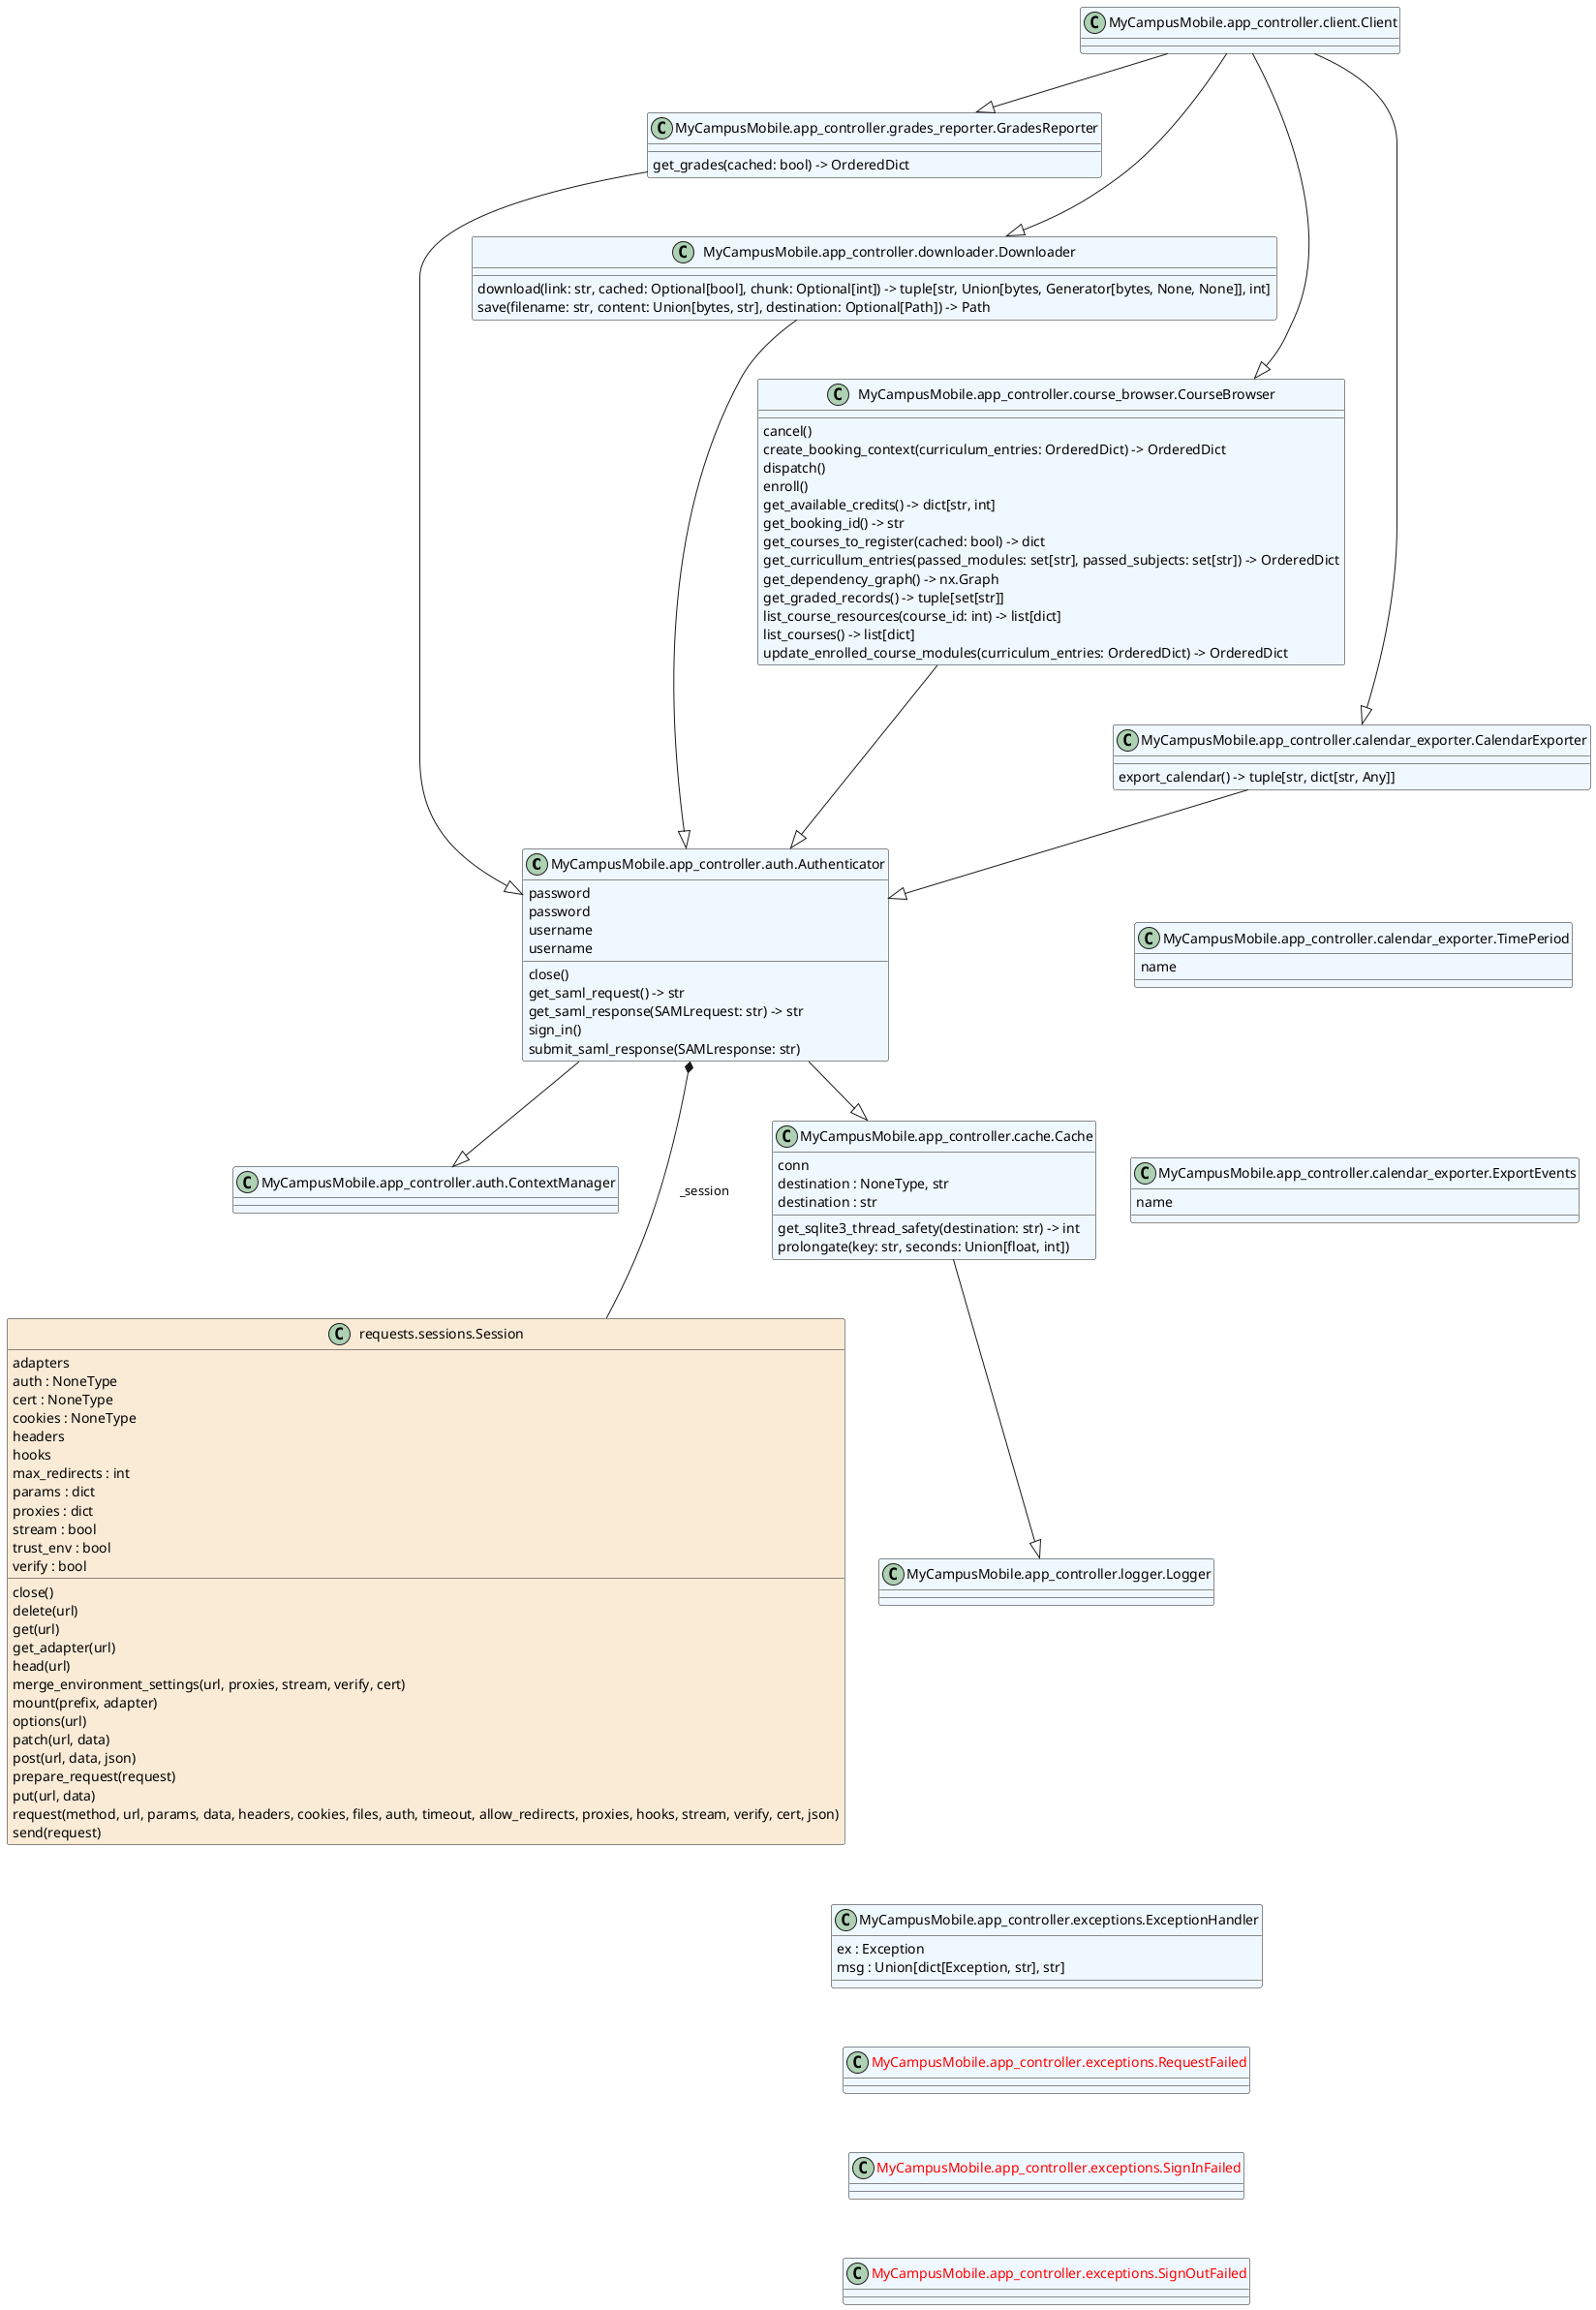 @startuml
set namespaceSeparator none
class "MyCampusMobile.app_controller.auth.Authenticator" as MyCampusMobile.app_controller.auth.Authenticator #aliceblue {
  password
  password
  username
  username
  close()
  get_saml_request() -> str
  get_saml_response(SAMLrequest: str) -> str
  sign_in()
  submit_saml_response(SAMLresponse: str)
}
class "MyCampusMobile.app_controller.auth.ContextManager" as MyCampusMobile.app_controller.auth.ContextManager #aliceblue {
}
class "MyCampusMobile.app_controller.cache.Cache" as MyCampusMobile.app_controller.cache.Cache #aliceblue {
  conn
  destination : NoneType, str
  destination : str
  get_sqlite3_thread_safety(destination: str) -> int
  prolongate(key: str, seconds: Union[float, int])
}
together {
  class "MyCampusMobile.app_controller.calendar_exporter.CalendarExporter" as MyCampusMobile.app_controller.calendar_exporter.CalendarExporter #aliceblue {
    export_calendar() -> tuple[str, dict[str, Any]]
  }
  class "MyCampusMobile.app_controller.calendar_exporter.ExportEvents" as MyCampusMobile.app_controller.calendar_exporter.ExportEvents #aliceblue {
    name
  }
  class "MyCampusMobile.app_controller.calendar_exporter.TimePeriod" as MyCampusMobile.app_controller.calendar_exporter.TimePeriod #aliceblue {
    name
  }
}
class "MyCampusMobile.app_controller.client.Client" as MyCampusMobile.app_controller.client.Client #aliceblue {
}
class "MyCampusMobile.app_controller.course_browser.CourseBrowser" as MyCampusMobile.app_controller.course_browser.CourseBrowser #aliceblue {
  cancel()
  create_booking_context(curriculum_entries: OrderedDict) -> OrderedDict
  dispatch()
  enroll()
  get_available_credits() -> dict[str, int]
  get_booking_id() -> str
  get_courses_to_register(cached: bool) -> dict
  get_curricullum_entries(passed_modules: set[str], passed_subjects: set[str]) -> OrderedDict
  get_dependency_graph() -> nx.Graph
  get_graded_records() -> tuple[set[str]]
  list_course_resources(course_id: int) -> list[dict]
  list_courses() -> list[dict]
  update_enrolled_course_modules(curriculum_entries: OrderedDict) -> OrderedDict
}
class "MyCampusMobile.app_controller.downloader.Downloader" as MyCampusMobile.app_controller.downloader.Downloader #aliceblue {
  download(link: str, cached: Optional[bool], chunk: Optional[int]) -> tuple[str, Union[bytes, Generator[bytes, None, None]], int]
  save(filename: str, content: Union[bytes, str], destination: Optional[Path]) -> Path
}
together {
  class "MyCampusMobile.app_controller.exceptions.ExceptionHandler" as MyCampusMobile.app_controller.exceptions.ExceptionHandler #aliceblue {
    ex : Exception
    msg : Union[dict[Exception, str], str]
  }
  class "<color:red>MyCampusMobile.app_controller.exceptions.RequestFailed</color>" as MyCampusMobile.app_controller.exceptions.RequestFailed #aliceblue {
  }
  class "<color:red>MyCampusMobile.app_controller.exceptions.SignInFailed</color>" as MyCampusMobile.app_controller.exceptions.SignInFailed #aliceblue {
  }
  class "<color:red>MyCampusMobile.app_controller.exceptions.SignOutFailed</color>" as MyCampusMobile.app_controller.exceptions.SignOutFailed #aliceblue {
  }
}
class "MyCampusMobile.app_controller.grades_reporter.GradesReporter" as MyCampusMobile.app_controller.grades_reporter.GradesReporter #aliceblue {
  get_grades(cached: bool) -> OrderedDict
}
class "MyCampusMobile.app_controller.logger.Logger" as MyCampusMobile.app_controller.logger.Logger #aliceblue {
}
class "requests.sessions.Session" as requests.sessions.Session #antiquewhite {
  adapters
  auth : NoneType
  cert : NoneType
  cookies : NoneType
  headers
  hooks
  max_redirects : int
  params : dict
  proxies : dict
  stream : bool
  trust_env : bool
  verify : bool
  close()
  delete(url)
  get(url)
  get_adapter(url)
  head(url)
  merge_environment_settings(url, proxies, stream, verify, cert)
  mount(prefix, adapter)
  options(url)
  patch(url, data)
  post(url, data, json)
  prepare_request(request)
  put(url, data)
  request(method, url, params, data, headers, cookies, files, auth, timeout, allow_redirects, proxies, hooks, stream, verify, cert, json)
  send(request)
}
MyCampusMobile.app_controller.auth.Authenticator --|> MyCampusMobile.app_controller.auth.ContextManager
MyCampusMobile.app_controller.auth.Authenticator --|> MyCampusMobile.app_controller.cache.Cache
MyCampusMobile.app_controller.cache.Cache --|> MyCampusMobile.app_controller.logger.Logger
MyCampusMobile.app_controller.calendar_exporter.CalendarExporter --|> MyCampusMobile.app_controller.auth.Authenticator
MyCampusMobile.app_controller.client.Client --|> MyCampusMobile.app_controller.calendar_exporter.CalendarExporter
MyCampusMobile.app_controller.client.Client --|> MyCampusMobile.app_controller.course_browser.CourseBrowser
MyCampusMobile.app_controller.client.Client --|> MyCampusMobile.app_controller.downloader.Downloader
MyCampusMobile.app_controller.client.Client --|> MyCampusMobile.app_controller.grades_reporter.GradesReporter
MyCampusMobile.app_controller.course_browser.CourseBrowser --|> MyCampusMobile.app_controller.auth.Authenticator
MyCampusMobile.app_controller.downloader.Downloader --|> MyCampusMobile.app_controller.auth.Authenticator
MyCampusMobile.app_controller.grades_reporter.GradesReporter --|> MyCampusMobile.app_controller.auth.Authenticator
requests.sessions.Session --* MyCampusMobile.app_controller.auth.Authenticator : _session

MyCampusMobile.app_controller.auth.ContextManager -[hidden]down-> requests.sessions.Session

MyCampusMobile.app_controller.calendar_exporter.CalendarExporter -[hidden]down-> MyCampusMobile.app_controller.calendar_exporter.TimePeriod
MyCampusMobile.app_controller.calendar_exporter.TimePeriod -[hidden]down-> MyCampusMobile.app_controller.calendar_exporter.ExportEvents

MyCampusMobile.app_controller.logger.Logger -[hidden]down-> MyCampusMobile.app_controller.exceptions.ExceptionHandler
MyCampusMobile.app_controller.exceptions.ExceptionHandler -[hidden]down-> MyCampusMobile.app_controller.exceptions.RequestFailed
MyCampusMobile.app_controller.exceptions.RequestFailed -[hidden]down-> MyCampusMobile.app_controller.exceptions.SignInFailed
MyCampusMobile.app_controller.exceptions.SignInFailed -[hidden]down-> MyCampusMobile.app_controller.exceptions.SignOutFailed

MyCampusMobile.app_controller.calendar_exporter.CalendarExporter -[hidden]up-> MyCampusMobile.app_controller.course_browser.CourseBrowser
MyCampusMobile.app_controller.course_browser.CourseBrowser -[hidden]up-> MyCampusMobile.app_controller.downloader.Downloader
MyCampusMobile.app_controller.downloader.Downloader -[hidden]up-> MyCampusMobile.app_controller.grades_reporter.GradesReporter
@enduml
